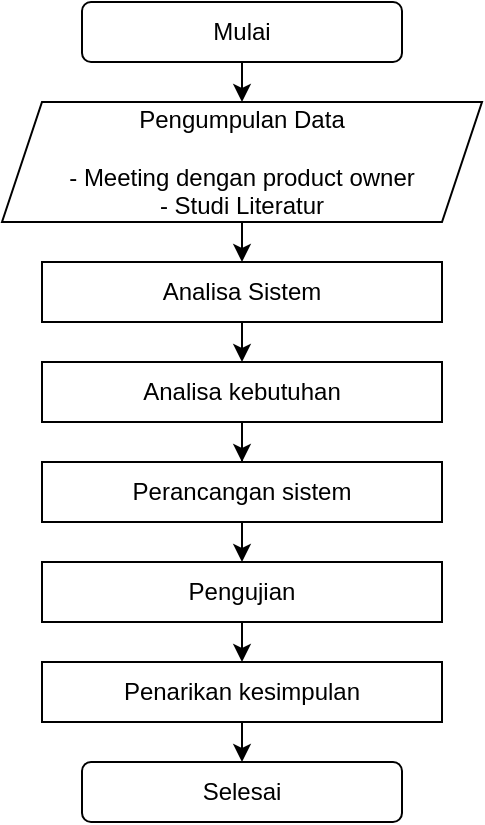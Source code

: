 <mxfile version="21.0.2" type="device"><diagram id="C5RBs43oDa-KdzZeNtuy" name="Page-1"><mxGraphModel dx="1434" dy="803" grid="1" gridSize="10" guides="1" tooltips="1" connect="1" arrows="1" fold="1" page="1" pageScale="1" pageWidth="827" pageHeight="1169" math="0" shadow="0"><root><mxCell id="WIyWlLk6GJQsqaUBKTNV-0"/><mxCell id="WIyWlLk6GJQsqaUBKTNV-1" parent="WIyWlLk6GJQsqaUBKTNV-0"/><mxCell id="6DEfOBflGTa_cVZvFndr-13" style="edgeStyle=orthogonalEdgeStyle;rounded=0;orthogonalLoop=1;jettySize=auto;html=1;exitX=0.5;exitY=1;exitDx=0;exitDy=0;entryX=0.5;entryY=0;entryDx=0;entryDy=0;" parent="WIyWlLk6GJQsqaUBKTNV-1" source="WIyWlLk6GJQsqaUBKTNV-3" target="6DEfOBflGTa_cVZvFndr-0" edge="1"><mxGeometry relative="1" as="geometry"/></mxCell><mxCell id="WIyWlLk6GJQsqaUBKTNV-3" value="Mulai" style="rounded=1;whiteSpace=wrap;html=1;fontSize=12;glass=0;strokeWidth=1;shadow=0;" parent="WIyWlLk6GJQsqaUBKTNV-1" vertex="1"><mxGeometry x="140" y="90" width="160" height="30" as="geometry"/></mxCell><mxCell id="6DEfOBflGTa_cVZvFndr-7" style="edgeStyle=orthogonalEdgeStyle;rounded=0;orthogonalLoop=1;jettySize=auto;html=1;exitX=0.5;exitY=1;exitDx=0;exitDy=0;entryX=0.5;entryY=0;entryDx=0;entryDy=0;" parent="WIyWlLk6GJQsqaUBKTNV-1" source="6DEfOBflGTa_cVZvFndr-0" target="6DEfOBflGTa_cVZvFndr-1" edge="1"><mxGeometry relative="1" as="geometry"/></mxCell><mxCell id="6DEfOBflGTa_cVZvFndr-0" value="Pengumpulan Data&lt;br&gt;&lt;br&gt;- Meeting dengan product owner&lt;br&gt;- Studi Literatur" style="shape=parallelogram;perimeter=parallelogramPerimeter;whiteSpace=wrap;html=1;fixedSize=1;" parent="WIyWlLk6GJQsqaUBKTNV-1" vertex="1"><mxGeometry x="100" y="140" width="240" height="60" as="geometry"/></mxCell><mxCell id="6DEfOBflGTa_cVZvFndr-8" style="edgeStyle=orthogonalEdgeStyle;rounded=0;orthogonalLoop=1;jettySize=auto;html=1;exitX=0.5;exitY=1;exitDx=0;exitDy=0;entryX=0.5;entryY=0;entryDx=0;entryDy=0;" parent="WIyWlLk6GJQsqaUBKTNV-1" source="6DEfOBflGTa_cVZvFndr-1" target="6DEfOBflGTa_cVZvFndr-2" edge="1"><mxGeometry relative="1" as="geometry"/></mxCell><mxCell id="6DEfOBflGTa_cVZvFndr-1" value="Analisa Sistem" style="rounded=0;whiteSpace=wrap;html=1;" parent="WIyWlLk6GJQsqaUBKTNV-1" vertex="1"><mxGeometry x="120" y="220" width="200" height="30" as="geometry"/></mxCell><mxCell id="6DEfOBflGTa_cVZvFndr-9" style="edgeStyle=orthogonalEdgeStyle;rounded=0;orthogonalLoop=1;jettySize=auto;html=1;exitX=0.5;exitY=1;exitDx=0;exitDy=0;" parent="WIyWlLk6GJQsqaUBKTNV-1" source="6DEfOBflGTa_cVZvFndr-2" target="6DEfOBflGTa_cVZvFndr-3" edge="1"><mxGeometry relative="1" as="geometry"/></mxCell><mxCell id="6DEfOBflGTa_cVZvFndr-2" value="Analisa kebutuhan" style="rounded=0;whiteSpace=wrap;html=1;" parent="WIyWlLk6GJQsqaUBKTNV-1" vertex="1"><mxGeometry x="120" y="270" width="200" height="30" as="geometry"/></mxCell><mxCell id="6DEfOBflGTa_cVZvFndr-10" style="edgeStyle=orthogonalEdgeStyle;rounded=0;orthogonalLoop=1;jettySize=auto;html=1;exitX=0.5;exitY=1;exitDx=0;exitDy=0;entryX=0.5;entryY=0;entryDx=0;entryDy=0;" parent="WIyWlLk6GJQsqaUBKTNV-1" source="6DEfOBflGTa_cVZvFndr-3" target="6DEfOBflGTa_cVZvFndr-4" edge="1"><mxGeometry relative="1" as="geometry"/></mxCell><mxCell id="6DEfOBflGTa_cVZvFndr-3" value="Perancangan sistem" style="rounded=0;whiteSpace=wrap;html=1;" parent="WIyWlLk6GJQsqaUBKTNV-1" vertex="1"><mxGeometry x="120" y="320" width="200" height="30" as="geometry"/></mxCell><mxCell id="6DEfOBflGTa_cVZvFndr-11" style="edgeStyle=orthogonalEdgeStyle;rounded=0;orthogonalLoop=1;jettySize=auto;html=1;exitX=0.5;exitY=1;exitDx=0;exitDy=0;entryX=0.5;entryY=0;entryDx=0;entryDy=0;" parent="WIyWlLk6GJQsqaUBKTNV-1" source="6DEfOBflGTa_cVZvFndr-4" target="6DEfOBflGTa_cVZvFndr-5" edge="1"><mxGeometry relative="1" as="geometry"/></mxCell><mxCell id="6DEfOBflGTa_cVZvFndr-4" value="Pengujian" style="rounded=0;whiteSpace=wrap;html=1;" parent="WIyWlLk6GJQsqaUBKTNV-1" vertex="1"><mxGeometry x="120" y="370" width="200" height="30" as="geometry"/></mxCell><mxCell id="6DEfOBflGTa_cVZvFndr-12" style="edgeStyle=orthogonalEdgeStyle;rounded=0;orthogonalLoop=1;jettySize=auto;html=1;exitX=0.5;exitY=1;exitDx=0;exitDy=0;entryX=0.5;entryY=0;entryDx=0;entryDy=0;" parent="WIyWlLk6GJQsqaUBKTNV-1" source="6DEfOBflGTa_cVZvFndr-5" target="6DEfOBflGTa_cVZvFndr-6" edge="1"><mxGeometry relative="1" as="geometry"/></mxCell><mxCell id="6DEfOBflGTa_cVZvFndr-5" value="Penarikan kesimpulan" style="rounded=0;whiteSpace=wrap;html=1;" parent="WIyWlLk6GJQsqaUBKTNV-1" vertex="1"><mxGeometry x="120" y="420" width="200" height="30" as="geometry"/></mxCell><mxCell id="6DEfOBflGTa_cVZvFndr-6" value="Selesai" style="rounded=1;whiteSpace=wrap;html=1;fontSize=12;glass=0;strokeWidth=1;shadow=0;" parent="WIyWlLk6GJQsqaUBKTNV-1" vertex="1"><mxGeometry x="140" y="470" width="160" height="30" as="geometry"/></mxCell></root></mxGraphModel></diagram></mxfile>